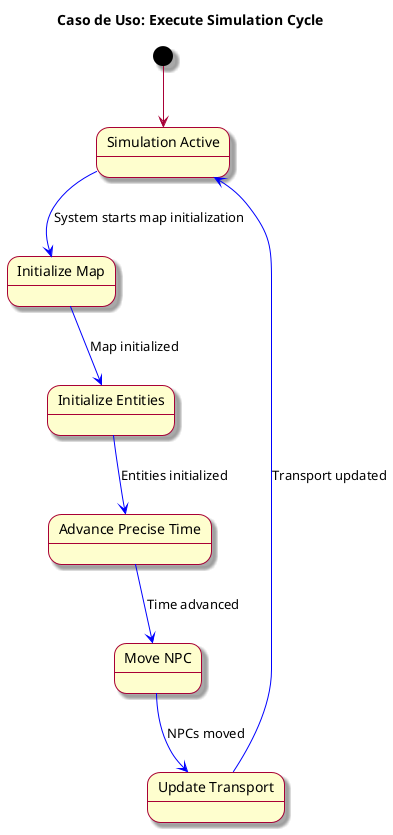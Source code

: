 @startuml
skin rose
title Caso de Uso: Execute Simulation Cycle

state SIMULATION_ACTIVE as "Simulation Active"
state InitializeMap as "Initialize Map"
state InitializeEntities as "Initialize Entities"
state AdvanceTime as "Advance Precise Time"
state MoveNPC as "Move NPC"
state UpdateTransport as "Update Transport"

[*] --> SIMULATION_ACTIVE
SIMULATION_ACTIVE -[#blue]-> InitializeMap : System starts map initialization
InitializeMap -[#blue]-> InitializeEntities : Map initialized
InitializeEntities -[#blue]-> AdvanceTime : Entities initialized
AdvanceTime -[#blue]-> MoveNPC : Time advanced
MoveNPC -[#blue]-> UpdateTransport : NPCs moved
UpdateTransport -[#blue]-> SIMULATION_ACTIVE : Transport updated

@enduml
